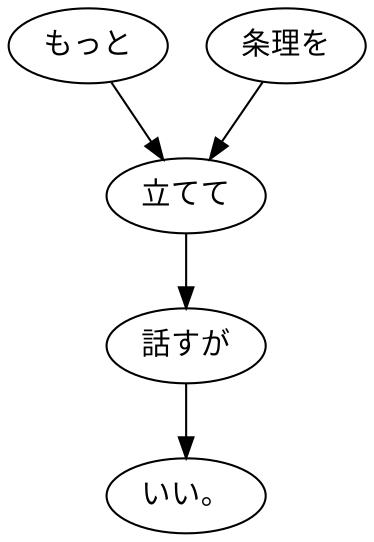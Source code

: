 digraph graph7298 {
	node0 [label="もっと"];
	node1 [label="条理を"];
	node2 [label="立てて"];
	node3 [label="話すが"];
	node4 [label="いい。"];
	node0 -> node2;
	node1 -> node2;
	node2 -> node3;
	node3 -> node4;
}
